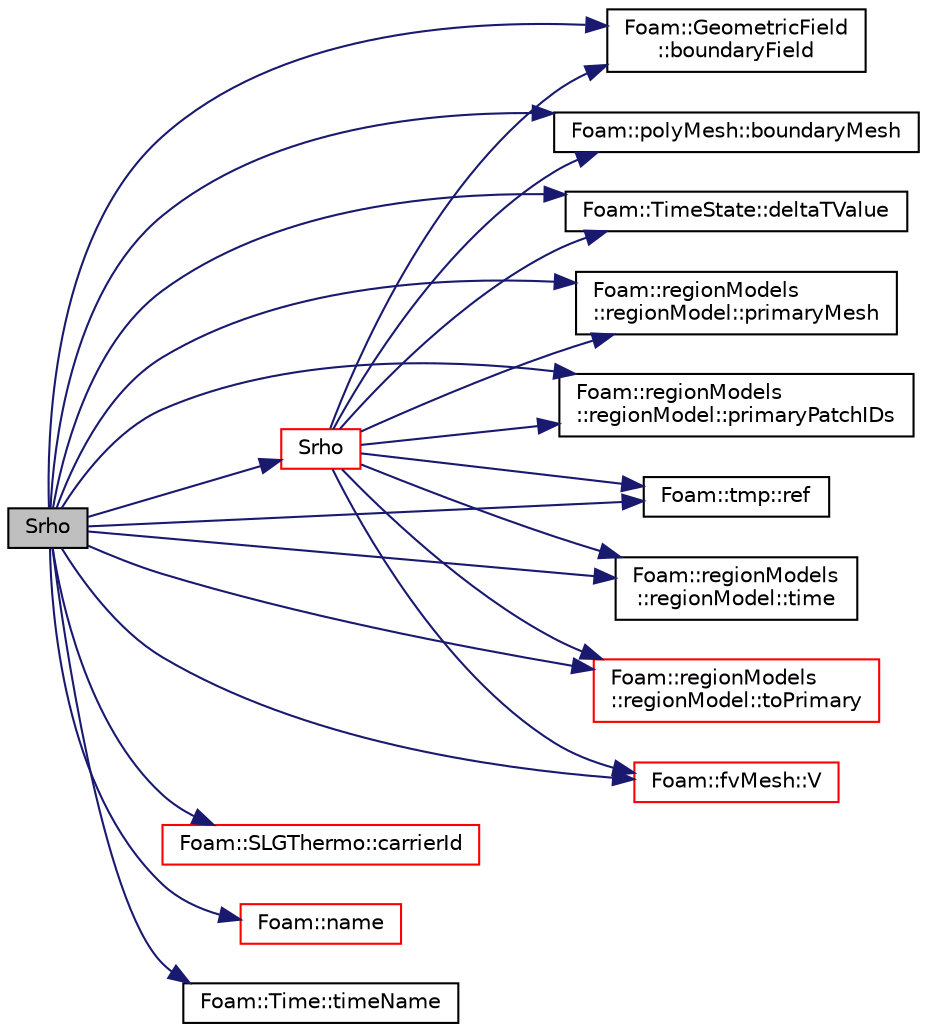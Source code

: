 digraph "Srho"
{
  bgcolor="transparent";
  edge [fontname="Helvetica",fontsize="10",labelfontname="Helvetica",labelfontsize="10"];
  node [fontname="Helvetica",fontsize="10",shape=record];
  rankdir="LR";
  Node2527 [label="Srho",height=0.2,width=0.4,color="black", fillcolor="grey75", style="filled", fontcolor="black"];
  Node2527 -> Node2528 [color="midnightblue",fontsize="10",style="solid",fontname="Helvetica"];
  Node2528 [label="Foam::GeometricField\l::boundaryField",height=0.2,width=0.4,color="black",URL="$a23249.html#a9ff7de36fba06b4f4f77a75142ad72b6",tooltip="Return const-reference to the boundary field. "];
  Node2527 -> Node2529 [color="midnightblue",fontsize="10",style="solid",fontname="Helvetica"];
  Node2529 [label="Foam::polyMesh::boundaryMesh",height=0.2,width=0.4,color="black",URL="$a28565.html#a9f2b68c134340291eda6197f47f25484",tooltip="Return boundary mesh. "];
  Node2527 -> Node2530 [color="midnightblue",fontsize="10",style="solid",fontname="Helvetica"];
  Node2530 [label="Foam::SLGThermo::carrierId",height=0.2,width=0.4,color="red",URL="$a31525.html#a72bc1c01f3925ac4cb21cf579083ea9b",tooltip="Index of carrier component. "];
  Node2527 -> Node2588 [color="midnightblue",fontsize="10",style="solid",fontname="Helvetica"];
  Node2588 [label="Foam::TimeState::deltaTValue",height=0.2,width=0.4,color="black",URL="$a27469.html#a7b713a001e890d3c08ba20b49294c99b",tooltip="Return time step value. "];
  Node2527 -> Node2589 [color="midnightblue",fontsize="10",style="solid",fontname="Helvetica"];
  Node2589 [label="Foam::name",height=0.2,width=0.4,color="red",URL="$a21851.html#adcb0df2bd4953cb6bb390272d8263c3a",tooltip="Return a string representation of a complex. "];
  Node2527 -> Node2592 [color="midnightblue",fontsize="10",style="solid",fontname="Helvetica"];
  Node2592 [label="Foam::regionModels\l::regionModel::primaryMesh",height=0.2,width=0.4,color="black",URL="$a30073.html#a4fcb1e32ba3faef9cc4757d98726996b",tooltip="Return the reference to the primary mesh database. "];
  Node2527 -> Node2593 [color="midnightblue",fontsize="10",style="solid",fontname="Helvetica"];
  Node2593 [label="Foam::regionModels\l::regionModel::primaryPatchIDs",height=0.2,width=0.4,color="black",URL="$a30073.html#adede6ceb7c085f64c08d55fe7e79f0c7",tooltip="Return the list of patch IDs on the primary region coupled. "];
  Node2527 -> Node2594 [color="midnightblue",fontsize="10",style="solid",fontname="Helvetica"];
  Node2594 [label="Foam::tmp::ref",height=0.2,width=0.4,color="black",URL="$a27077.html#aeaf81e641282874cef07f5b808efc83b",tooltip="Return non-const reference or generate a fatal error. "];
  Node2527 -> Node2595 [color="midnightblue",fontsize="10",style="solid",fontname="Helvetica"];
  Node2595 [label="Srho",height=0.2,width=0.4,color="red",URL="$a30265.html#af3782647a50c10a5e18186910185ca3d",tooltip="Return total mass source - Eulerian phase only. "];
  Node2595 -> Node2528 [color="midnightblue",fontsize="10",style="solid",fontname="Helvetica"];
  Node2595 -> Node2529 [color="midnightblue",fontsize="10",style="solid",fontname="Helvetica"];
  Node2595 -> Node2588 [color="midnightblue",fontsize="10",style="solid",fontname="Helvetica"];
  Node2595 -> Node2592 [color="midnightblue",fontsize="10",style="solid",fontname="Helvetica"];
  Node2595 -> Node2593 [color="midnightblue",fontsize="10",style="solid",fontname="Helvetica"];
  Node2595 -> Node2594 [color="midnightblue",fontsize="10",style="solid",fontname="Helvetica"];
  Node2595 -> Node2598 [color="midnightblue",fontsize="10",style="solid",fontname="Helvetica"];
  Node2598 [label="Foam::regionModels\l::regionModel::time",height=0.2,width=0.4,color="black",URL="$a30073.html#a1ed86245b170b9f651f62650b1827500",tooltip="Return the reference to the time database. "];
  Node2595 -> Node2599 [color="midnightblue",fontsize="10",style="solid",fontname="Helvetica"];
  Node2599 [label="Foam::regionModels\l::regionModel::toPrimary",height=0.2,width=0.4,color="red",URL="$a30073.html#ae3d71070ce4905e146ffc17aa4a46153",tooltip="Convert a local region field to the primary region. "];
  Node2595 -> Node2729 [color="midnightblue",fontsize="10",style="solid",fontname="Helvetica"];
  Node2729 [label="Foam::fvMesh::V",height=0.2,width=0.4,color="red",URL="$a23593.html#a13990535f2b5c121ee3f2dcd8c5c8b58",tooltip="Return cell volumes. "];
  Node2527 -> Node2598 [color="midnightblue",fontsize="10",style="solid",fontname="Helvetica"];
  Node2527 -> Node3003 [color="midnightblue",fontsize="10",style="solid",fontname="Helvetica"];
  Node3003 [label="Foam::Time::timeName",height=0.2,width=0.4,color="black",URL="$a27457.html#a5ae6a110de1b22323e19a46943c7f0c1",tooltip="Return time name of given scalar time. "];
  Node2527 -> Node2599 [color="midnightblue",fontsize="10",style="solid",fontname="Helvetica"];
  Node2527 -> Node2729 [color="midnightblue",fontsize="10",style="solid",fontname="Helvetica"];
}
